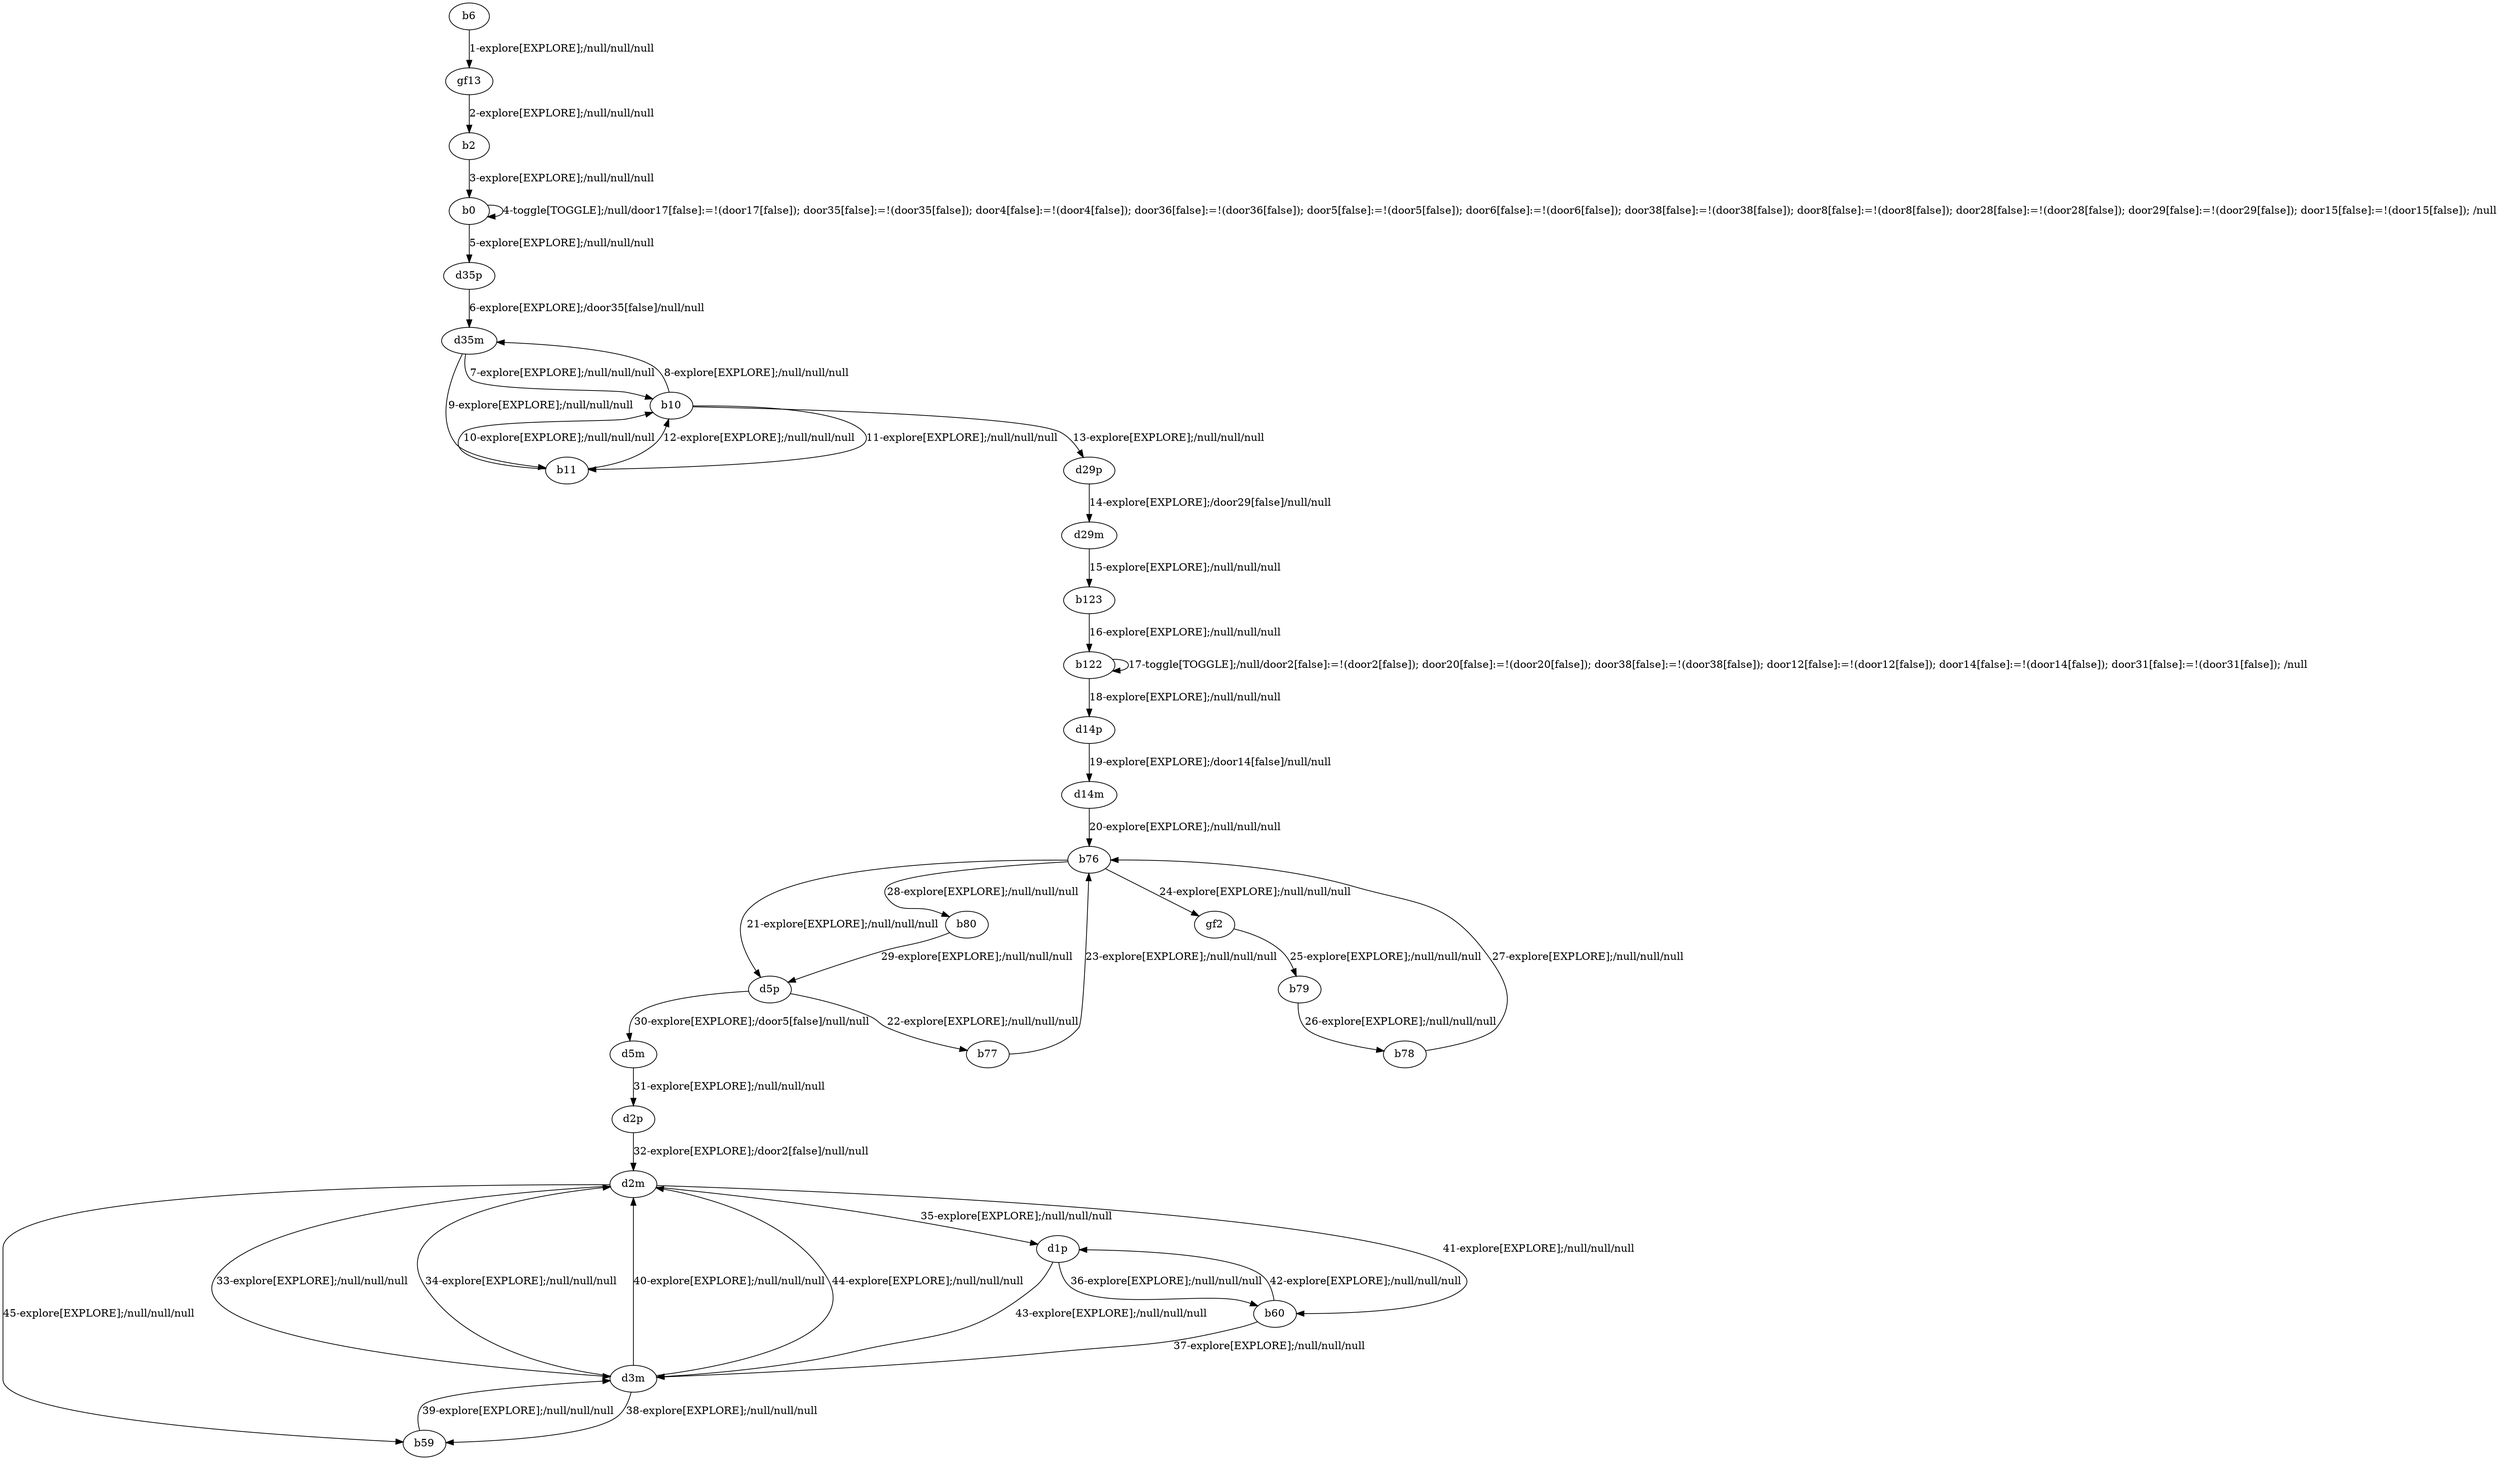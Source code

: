 # Total number of goals covered by this test: 1
# d2m --> b59

digraph g {
"b6" -> "gf13" [label = "1-explore[EXPLORE];/null/null/null"];
"gf13" -> "b2" [label = "2-explore[EXPLORE];/null/null/null"];
"b2" -> "b0" [label = "3-explore[EXPLORE];/null/null/null"];
"b0" -> "b0" [label = "4-toggle[TOGGLE];/null/door17[false]:=!(door17[false]); door35[false]:=!(door35[false]); door4[false]:=!(door4[false]); door36[false]:=!(door36[false]); door5[false]:=!(door5[false]); door6[false]:=!(door6[false]); door38[false]:=!(door38[false]); door8[false]:=!(door8[false]); door28[false]:=!(door28[false]); door29[false]:=!(door29[false]); door15[false]:=!(door15[false]); /null"];
"b0" -> "d35p" [label = "5-explore[EXPLORE];/null/null/null"];
"d35p" -> "d35m" [label = "6-explore[EXPLORE];/door35[false]/null/null"];
"d35m" -> "b10" [label = "7-explore[EXPLORE];/null/null/null"];
"b10" -> "d35m" [label = "8-explore[EXPLORE];/null/null/null"];
"d35m" -> "b11" [label = "9-explore[EXPLORE];/null/null/null"];
"b11" -> "b10" [label = "10-explore[EXPLORE];/null/null/null"];
"b10" -> "b11" [label = "11-explore[EXPLORE];/null/null/null"];
"b11" -> "b10" [label = "12-explore[EXPLORE];/null/null/null"];
"b10" -> "d29p" [label = "13-explore[EXPLORE];/null/null/null"];
"d29p" -> "d29m" [label = "14-explore[EXPLORE];/door29[false]/null/null"];
"d29m" -> "b123" [label = "15-explore[EXPLORE];/null/null/null"];
"b123" -> "b122" [label = "16-explore[EXPLORE];/null/null/null"];
"b122" -> "b122" [label = "17-toggle[TOGGLE];/null/door2[false]:=!(door2[false]); door20[false]:=!(door20[false]); door38[false]:=!(door38[false]); door12[false]:=!(door12[false]); door14[false]:=!(door14[false]); door31[false]:=!(door31[false]); /null"];
"b122" -> "d14p" [label = "18-explore[EXPLORE];/null/null/null"];
"d14p" -> "d14m" [label = "19-explore[EXPLORE];/door14[false]/null/null"];
"d14m" -> "b76" [label = "20-explore[EXPLORE];/null/null/null"];
"b76" -> "d5p" [label = "21-explore[EXPLORE];/null/null/null"];
"d5p" -> "b77" [label = "22-explore[EXPLORE];/null/null/null"];
"b77" -> "b76" [label = "23-explore[EXPLORE];/null/null/null"];
"b76" -> "gf2" [label = "24-explore[EXPLORE];/null/null/null"];
"gf2" -> "b79" [label = "25-explore[EXPLORE];/null/null/null"];
"b79" -> "b78" [label = "26-explore[EXPLORE];/null/null/null"];
"b78" -> "b76" [label = "27-explore[EXPLORE];/null/null/null"];
"b76" -> "b80" [label = "28-explore[EXPLORE];/null/null/null"];
"b80" -> "d5p" [label = "29-explore[EXPLORE];/null/null/null"];
"d5p" -> "d5m" [label = "30-explore[EXPLORE];/door5[false]/null/null"];
"d5m" -> "d2p" [label = "31-explore[EXPLORE];/null/null/null"];
"d2p" -> "d2m" [label = "32-explore[EXPLORE];/door2[false]/null/null"];
"d2m" -> "d3m" [label = "33-explore[EXPLORE];/null/null/null"];
"d3m" -> "d2m" [label = "34-explore[EXPLORE];/null/null/null"];
"d2m" -> "d1p" [label = "35-explore[EXPLORE];/null/null/null"];
"d1p" -> "b60" [label = "36-explore[EXPLORE];/null/null/null"];
"b60" -> "d3m" [label = "37-explore[EXPLORE];/null/null/null"];
"d3m" -> "b59" [label = "38-explore[EXPLORE];/null/null/null"];
"b59" -> "d3m" [label = "39-explore[EXPLORE];/null/null/null"];
"d3m" -> "d2m" [label = "40-explore[EXPLORE];/null/null/null"];
"d2m" -> "b60" [label = "41-explore[EXPLORE];/null/null/null"];
"b60" -> "d1p" [label = "42-explore[EXPLORE];/null/null/null"];
"d1p" -> "d3m" [label = "43-explore[EXPLORE];/null/null/null"];
"d3m" -> "d2m" [label = "44-explore[EXPLORE];/null/null/null"];
"d2m" -> "b59" [label = "45-explore[EXPLORE];/null/null/null"];
}